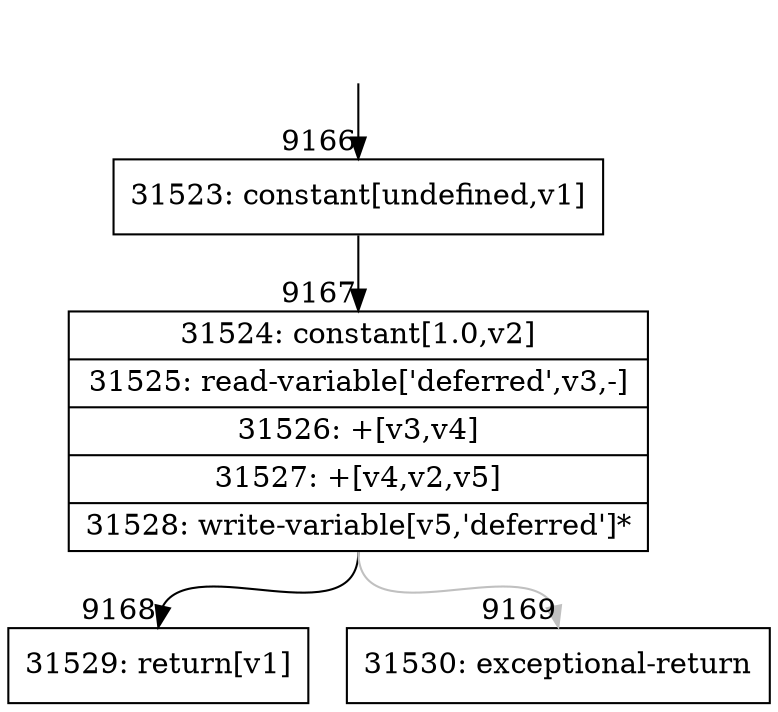 digraph {
rankdir="TD"
BB_entry776[shape=none,label=""];
BB_entry776 -> BB9166 [tailport=s, headport=n, headlabel="    9166"]
BB9166 [shape=record label="{31523: constant[undefined,v1]}" ] 
BB9166 -> BB9167 [tailport=s, headport=n, headlabel="      9167"]
BB9167 [shape=record label="{31524: constant[1.0,v2]|31525: read-variable['deferred',v3,-]|31526: +[v3,v4]|31527: +[v4,v2,v5]|31528: write-variable[v5,'deferred']*}" ] 
BB9167 -> BB9168 [tailport=s, headport=n, headlabel="      9168"]
BB9167 -> BB9169 [tailport=s, headport=n, color=gray, headlabel="      9169"]
BB9168 [shape=record label="{31529: return[v1]}" ] 
BB9169 [shape=record label="{31530: exceptional-return}" ] 
//#$~ 16274
}
